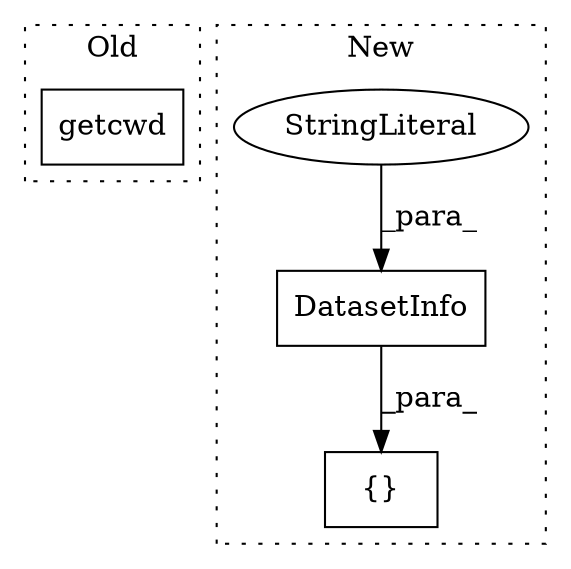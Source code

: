 digraph G {
subgraph cluster0 {
1 [label="getcwd" a="32" s="25460" l="8" shape="box"];
label = "Old";
style="dotted";
}
subgraph cluster1 {
2 [label="DatasetInfo" a="32" s="25106,25136" l="12,1" shape="box"];
3 [label="{}" a="4" s="25105,25137" l="1,1" shape="box"];
4 [label="StringLiteral" a="45" s="25133" l="3" shape="ellipse"];
label = "New";
style="dotted";
}
2 -> 3 [label="_para_"];
4 -> 2 [label="_para_"];
}